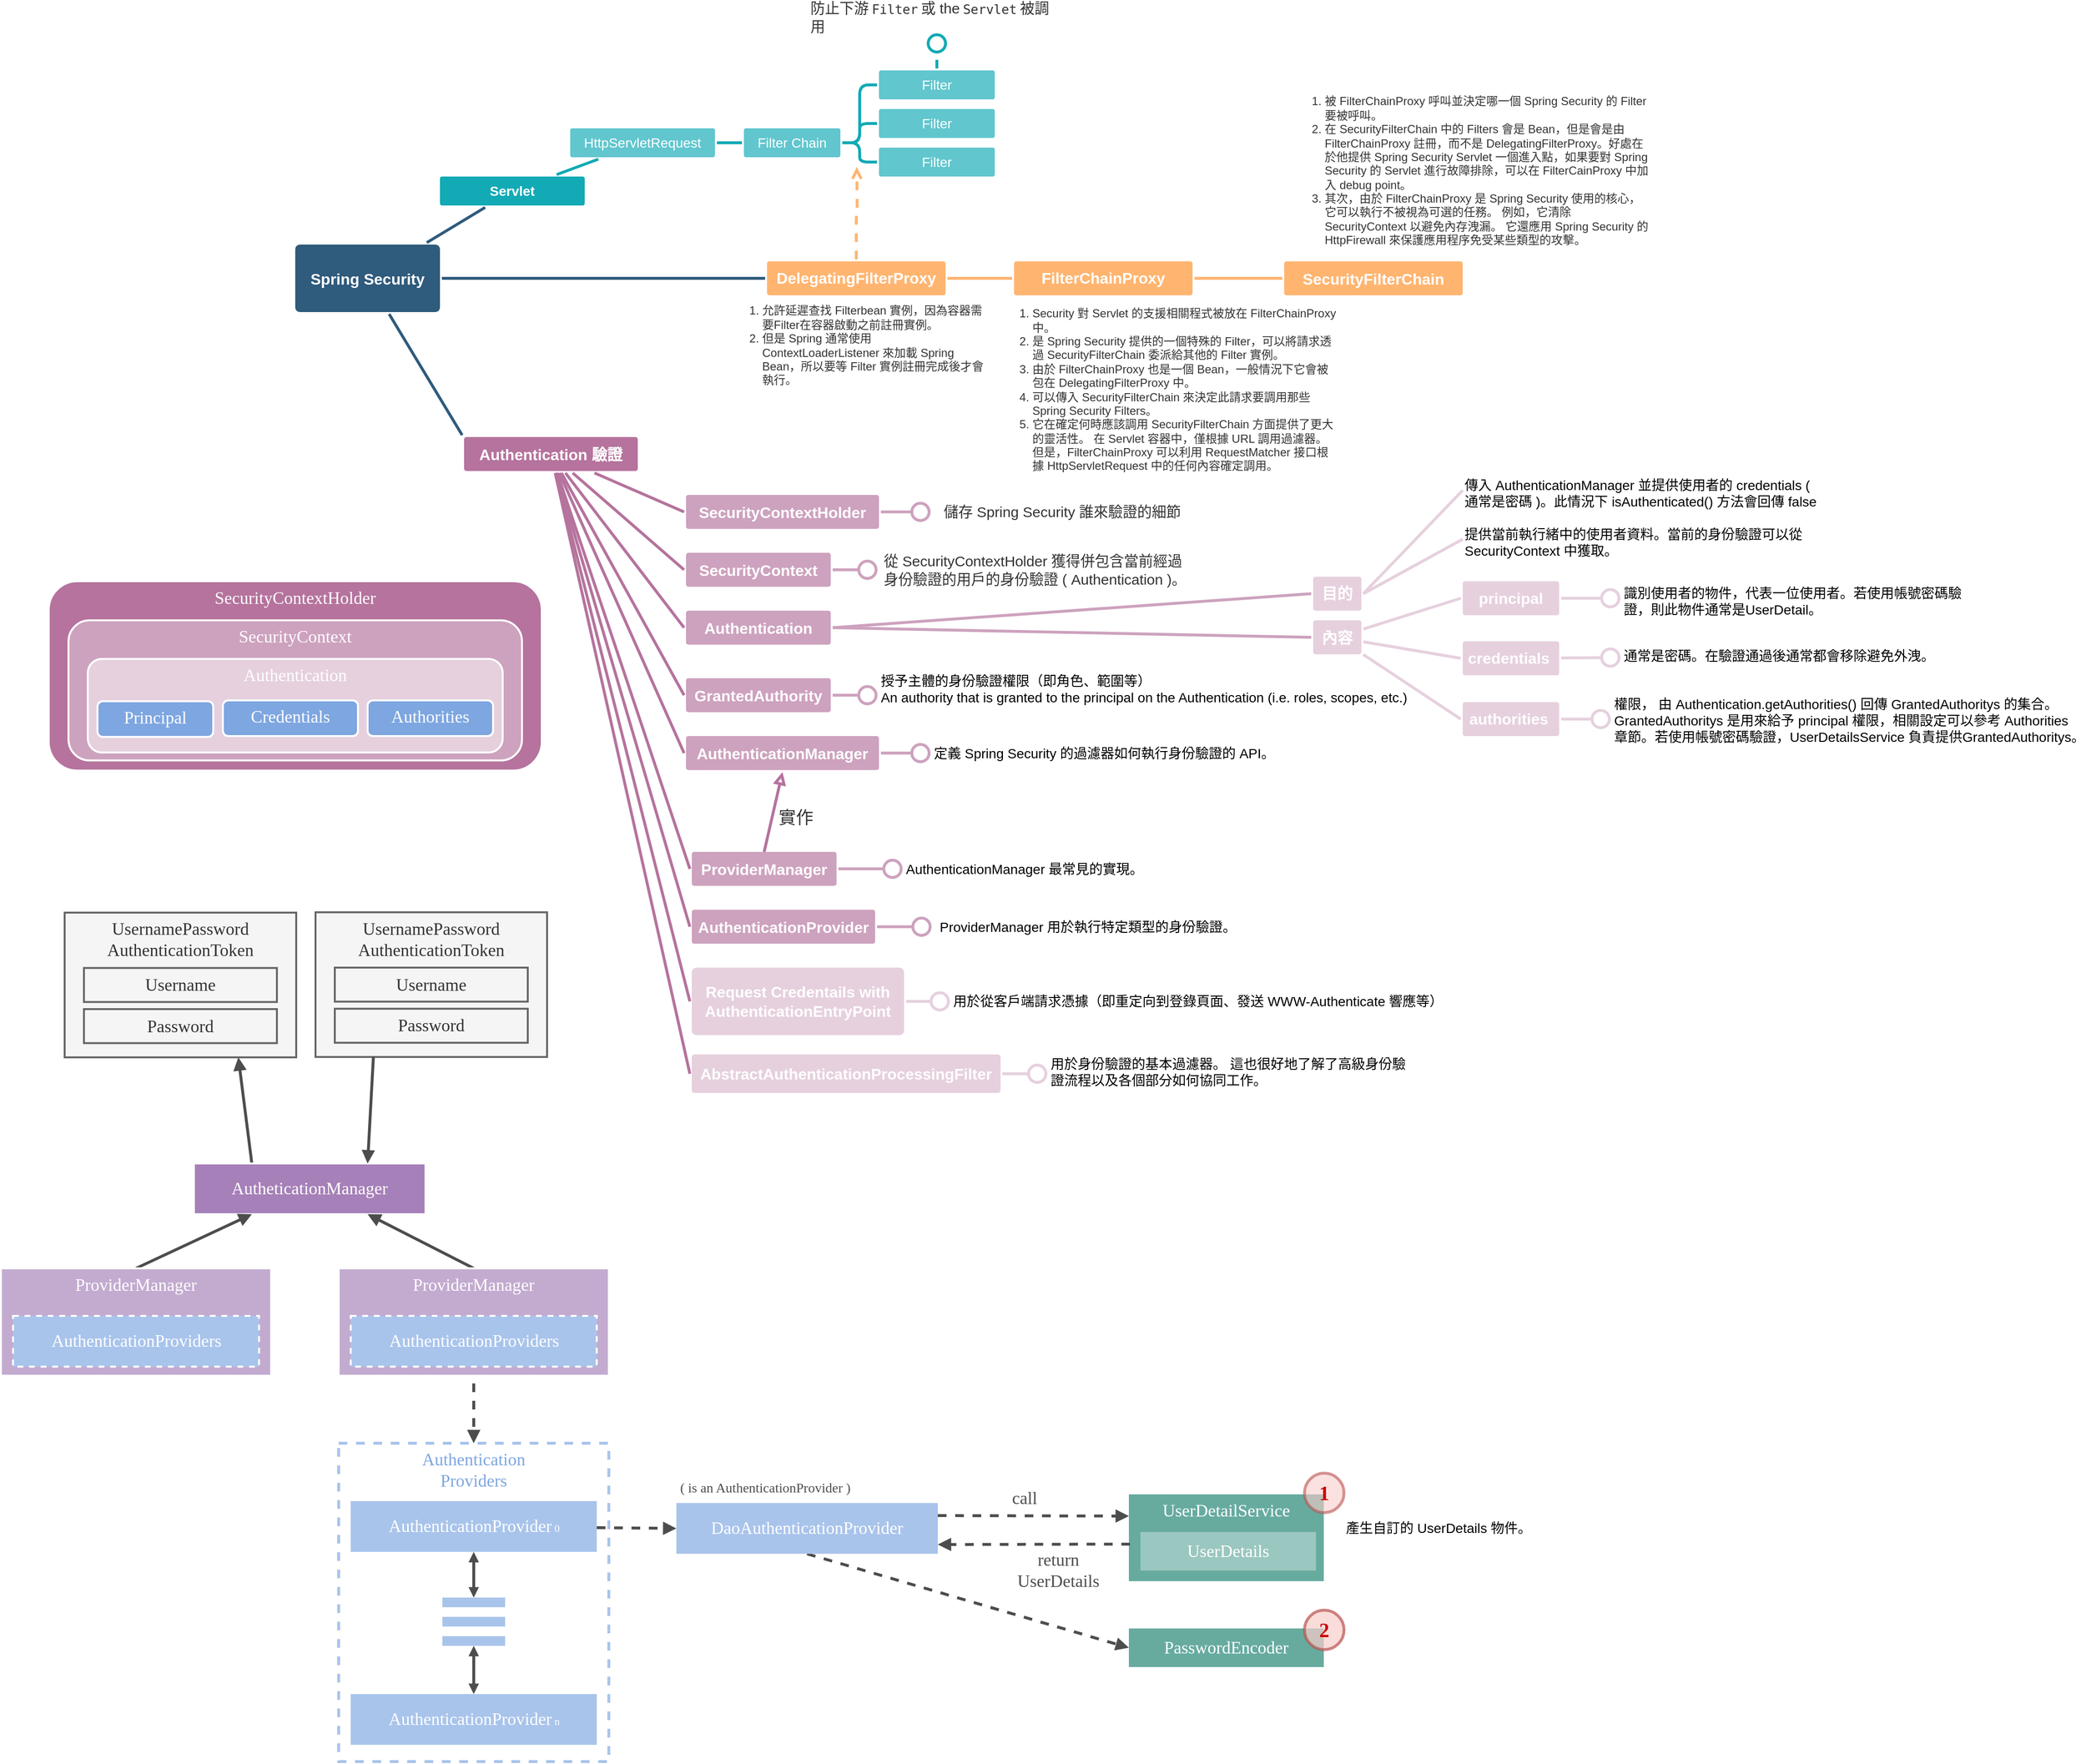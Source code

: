 <mxfile version="15.8.8" type="device"><diagram id="6a731a19-8d31-9384-78a2-239565b7b9f0" name="Page-1"><mxGraphModel dx="2062" dy="1156" grid="1" gridSize="10" guides="1" tooltips="1" connect="1" arrows="1" fold="1" page="1" pageScale="1" pageWidth="1169" pageHeight="827" background="none" math="0" shadow="0"><root><mxCell id="0"/><mxCell id="1" parent="0"/><mxCell id="1746" value="" style="edgeStyle=none;rounded=0;jumpStyle=none;html=1;shadow=0;labelBackgroundColor=none;startArrow=none;startFill=0;endArrow=none;endFill=0;jettySize=auto;orthogonalLoop=1;strokeColor=#2F5B7C;strokeWidth=3;fontFamily=Helvetica;fontSize=16;fontColor=#23445D;spacing=5;" parent="1" source="1749" target="1771" edge="1"><mxGeometry relative="1" as="geometry"/></mxCell><mxCell id="et4WIzZWvKvFII1kySSE-1798" value="" style="edgeStyle=orthogonalEdgeStyle;rounded=0;orthogonalLoop=1;jettySize=auto;html=1;fontColor=#23445D;endArrow=none;endFill=0;shadow=0;fontSize=16;strokeColor=#2F5B7C;strokeWidth=3;labelBackgroundColor=none;spacing=5;startFill=0;" parent="1" source="1749" target="et4WIzZWvKvFII1kySSE-1797" edge="1"><mxGeometry relative="1" as="geometry"/></mxCell><mxCell id="L86GkIQucN6mWI3QpVAk-1783" style="rounded=0;orthogonalLoop=1;jettySize=auto;html=1;entryX=0;entryY=0;entryDx=0;entryDy=0;shadow=0;fontSize=16;fontColor=#23445D;strokeColor=#2F5B7C;strokeWidth=3;labelBackgroundColor=none;spacing=5;endFill=0;endArrow=none;startFill=0;" parent="1" source="1749" target="L86GkIQucN6mWI3QpVAk-1782" edge="1"><mxGeometry relative="1" as="geometry"/></mxCell><mxCell id="1749" value="Spring Security" style="rounded=1;whiteSpace=wrap;html=1;shadow=0;labelBackgroundColor=none;strokeColor=none;strokeWidth=3;fillColor=#2F5B7C;fontFamily=Helvetica;fontSize=16;fontColor=#FFFFFF;align=center;fontStyle=1;spacing=5;arcSize=7;perimeterSpacing=2;" parent="1" vertex="1"><mxGeometry x="495" y="380.5" width="150" height="70" as="geometry"/></mxCell><mxCell id="1771" value="Servlet" style="rounded=1;whiteSpace=wrap;html=1;shadow=0;labelBackgroundColor=none;strokeColor=none;strokeWidth=3;fillColor=#12aab5;fontFamily=Helvetica;fontSize=14;fontColor=#FFFFFF;align=center;spacing=5;fontStyle=1;arcSize=7;perimeterSpacing=2;" parent="1" vertex="1"><mxGeometry x="645" y="310" width="150" height="30" as="geometry"/></mxCell><mxCell id="et4WIzZWvKvFII1kySSE-1788" value="" style="edgeStyle=orthogonalEdgeStyle;rounded=1;orthogonalLoop=1;jettySize=auto;html=1;shadow=0;fontSize=14;fontColor=#FFFFFF;fontStyle=1;strokeColor=#12AAB5;strokeWidth=3;fillColor=#b0e3e6;labelBackgroundColor=none;spacing=5;startFill=0;endFill=0;endArrow=none;" parent="1" source="1778" target="et4WIzZWvKvFII1kySSE-1787" edge="1"><mxGeometry relative="1" as="geometry"/></mxCell><mxCell id="1778" value="HttpServletRequest" style="rounded=1;whiteSpace=wrap;html=1;shadow=0;labelBackgroundColor=none;strokeColor=none;strokeWidth=3;fillColor=#61c6ce;fontFamily=Helvetica;fontSize=14;fontColor=#FFFFFF;align=center;spacing=5;fontStyle=0;arcSize=7;perimeterSpacing=2;" parent="1" vertex="1"><mxGeometry x="780" y="260" width="150" height="30" as="geometry"/></mxCell><mxCell id="1779" value="" style="edgeStyle=none;rounded=1;jumpStyle=none;html=1;shadow=0;labelBackgroundColor=none;startArrow=none;startFill=0;jettySize=auto;orthogonalLoop=1;strokeColor=#12AAB5;strokeWidth=3;fontFamily=Helvetica;fontSize=14;fontColor=#FFFFFF;spacing=5;fontStyle=1;fillColor=#b0e3e6;endArrow=none;endFill=0;" parent="1" source="1771" target="1778" edge="1"><mxGeometry relative="1" as="geometry"/></mxCell><mxCell id="et4WIzZWvKvFII1kySSE-1790" value="" style="edgeStyle=orthogonalEdgeStyle;rounded=1;orthogonalLoop=1;jettySize=auto;html=1;shadow=0;fontSize=14;fontColor=#FFFFFF;fontStyle=1;strokeColor=#12AAB5;strokeWidth=3;fillColor=#b0e3e6;labelBackgroundColor=none;spacing=5;startFill=0;endFill=0;endArrow=none;" parent="1" source="et4WIzZWvKvFII1kySSE-1787" target="et4WIzZWvKvFII1kySSE-1789" edge="1"><mxGeometry relative="1" as="geometry"><Array as="points"><mxPoint x="1080" y="275"/><mxPoint x="1080" y="215"/></Array></mxGeometry></mxCell><mxCell id="et4WIzZWvKvFII1kySSE-1796" value="" style="edgeStyle=orthogonalEdgeStyle;rounded=1;orthogonalLoop=1;jettySize=auto;html=1;shadow=0;fontSize=14;fontColor=#FFFFFF;fontStyle=1;strokeColor=#12AAB5;strokeWidth=3;fillColor=#b0e3e6;labelBackgroundColor=none;spacing=5;startFill=0;dashed=1;entryX=0.5;entryY=1;entryDx=0;entryDy=0;exitX=0.5;exitY=0;exitDx=0;exitDy=0;endArrow=circle;endFill=0;" parent="1" source="et4WIzZWvKvFII1kySSE-1789" target="et4WIzZWvKvFII1kySSE-1795" edge="1"><mxGeometry relative="1" as="geometry"/></mxCell><mxCell id="et4WIzZWvKvFII1kySSE-1805" style="edgeStyle=orthogonalEdgeStyle;rounded=1;orthogonalLoop=1;jettySize=auto;html=1;fontColor=#FFFFFF;endArrow=none;endFill=0;strokeColor=#12AAB5;shadow=0;fontSize=14;fontStyle=1;strokeWidth=3;fillColor=#b0e3e6;labelBackgroundColor=none;spacing=5;startFill=0;" parent="1" source="et4WIzZWvKvFII1kySSE-1787" target="et4WIzZWvKvFII1kySSE-1803" edge="1"><mxGeometry relative="1" as="geometry"/></mxCell><mxCell id="et4WIzZWvKvFII1kySSE-1806" style="edgeStyle=orthogonalEdgeStyle;rounded=1;orthogonalLoop=1;jettySize=auto;html=1;entryX=0;entryY=0.5;entryDx=0;entryDy=0;fontColor=#FFFFFF;endArrow=none;endFill=0;strokeColor=#12AAB5;shadow=0;fontSize=14;fontStyle=1;strokeWidth=3;fillColor=#b0e3e6;labelBackgroundColor=none;spacing=5;startFill=0;" parent="1" source="et4WIzZWvKvFII1kySSE-1787" target="et4WIzZWvKvFII1kySSE-1804" edge="1"><mxGeometry relative="1" as="geometry"/></mxCell><mxCell id="et4WIzZWvKvFII1kySSE-1787" value="Filter Chain" style="rounded=1;whiteSpace=wrap;html=1;shadow=0;labelBackgroundColor=none;strokeColor=none;strokeWidth=3;fillColor=#61c6ce;fontFamily=Helvetica;fontSize=14;fontColor=#FFFFFF;align=center;spacing=5;fontStyle=0;arcSize=7;perimeterSpacing=2;" parent="1" vertex="1"><mxGeometry x="960" y="260" width="100" height="30" as="geometry"/></mxCell><mxCell id="et4WIzZWvKvFII1kySSE-1789" value="Filter" style="rounded=1;whiteSpace=wrap;html=1;shadow=0;labelBackgroundColor=none;strokeColor=none;strokeWidth=3;fillColor=#61c6ce;fontFamily=Helvetica;fontSize=14;fontColor=#FFFFFF;align=center;spacing=5;fontStyle=0;arcSize=7;perimeterSpacing=2;" parent="1" vertex="1"><mxGeometry x="1100" y="200" width="120" height="30" as="geometry"/></mxCell><mxCell id="et4WIzZWvKvFII1kySSE-1795" value="&lt;div style=&quot;text-align: left&quot;&gt;&lt;font style=&quot;box-sizing: inherit ; font-size: 15.111px ; letter-spacing: -0.044px ; vertical-align: inherit&quot;&gt;&lt;font style=&quot;box-sizing: inherit ; vertical-align: inherit&quot;&gt;防止下游&lt;/font&gt;&lt;/font&gt;&lt;code style=&quot;text-align: left ; box-sizing: inherit ; border-radius: 0.25em ; font-size: 0.95em ; padding: 0.125em 0.25em ; letter-spacing: -0.044px&quot;&gt;Filter&lt;/code&gt;&lt;font style=&quot;text-align: left ; box-sizing: inherit ; font-size: 15.111px ; letter-spacing: -0.044px ; vertical-align: inherit&quot;&gt;&lt;font style=&quot;box-sizing: inherit ; vertical-align: inherit&quot;&gt;或 the&lt;/font&gt;&lt;/font&gt;&lt;code style=&quot;text-align: left ; box-sizing: inherit ; border-radius: 0.25em ; font-size: 0.95em ; padding: 0.125em 0.25em ; letter-spacing: -0.044px&quot;&gt;Servlet&lt;/code&gt;&lt;font style=&quot;text-align: left ; box-sizing: inherit ; font-size: 15.111px ; letter-spacing: -0.044px ; vertical-align: inherit&quot;&gt;&lt;font style=&quot;box-sizing: inherit ; vertical-align: inherit&quot;&gt;被調用&lt;/font&gt;&lt;/font&gt;&lt;/div&gt;" style="whiteSpace=wrap;html=1;rounded=1;shadow=0;fontSize=14;fontColor=#333333;fontStyle=0;strokeColor=none;strokeWidth=3;fillColor=none;spacing=5;arcSize=7;" parent="1" vertex="1"><mxGeometry x="1025" y="130" width="270" height="30" as="geometry"/></mxCell><mxCell id="et4WIzZWvKvFII1kySSE-1800" style="edgeStyle=orthogonalEdgeStyle;rounded=1;orthogonalLoop=1;jettySize=auto;html=1;dashed=1;fontColor=#FFFFFF;endArrow=open;shadow=0;fontSize=14;fontStyle=1;strokeColor=#FFB570;strokeWidth=3;fillColor=#b0e3e6;labelBackgroundColor=none;spacing=5;startFill=0;endFill=0;" parent="1" source="et4WIzZWvKvFII1kySSE-1797" edge="1"><mxGeometry relative="1" as="geometry"><mxPoint x="1077" y="300" as="targetPoint"/></mxGeometry></mxCell><mxCell id="et4WIzZWvKvFII1kySSE-1813" value="" style="edgeStyle=orthogonalEdgeStyle;rounded=1;orthogonalLoop=1;jettySize=auto;html=1;fontSize=14;fontColor=#FFFFFF;endArrow=none;endFill=0;strokeColor=#FFB570;shadow=0;fontStyle=1;strokeWidth=3;fillColor=#b0e3e6;labelBackgroundColor=none;spacing=5;startFill=0;entryX=0;entryY=0.5;entryDx=0;entryDy=0;" parent="1" source="et4WIzZWvKvFII1kySSE-1797" target="et4WIzZWvKvFII1kySSE-1814" edge="1"><mxGeometry relative="1" as="geometry"><mxPoint x="1210" y="413.971" as="targetPoint"/></mxGeometry></mxCell><mxCell id="et4WIzZWvKvFII1kySSE-1797" value="DelegatingFilterProxy" style="rounded=1;whiteSpace=wrap;html=1;shadow=0;labelBackgroundColor=none;strokeColor=none;strokeWidth=3;fillColor=#FFB570;fontFamily=Helvetica;fontSize=16;fontColor=#FFFFFF;align=center;fontStyle=1;spacing=5;arcSize=7;perimeterSpacing=2;" parent="1" vertex="1"><mxGeometry x="984" y="397.87" width="185" height="35.25" as="geometry"/></mxCell><mxCell id="et4WIzZWvKvFII1kySSE-1803" value="Filter" style="rounded=1;whiteSpace=wrap;html=1;shadow=0;labelBackgroundColor=none;strokeColor=none;strokeWidth=3;fillColor=#61c6ce;fontFamily=Helvetica;fontSize=14;fontColor=#FFFFFF;align=center;spacing=5;fontStyle=0;arcSize=7;perimeterSpacing=2;" parent="1" vertex="1"><mxGeometry x="1100" y="240" width="120" height="30" as="geometry"/></mxCell><mxCell id="et4WIzZWvKvFII1kySSE-1804" value="Filter" style="rounded=1;whiteSpace=wrap;html=1;shadow=0;labelBackgroundColor=none;strokeColor=none;strokeWidth=3;fillColor=#61c6ce;fontFamily=Helvetica;fontSize=14;fontColor=#FFFFFF;align=center;spacing=5;fontStyle=0;arcSize=7;perimeterSpacing=2;" parent="1" vertex="1"><mxGeometry x="1100" y="280" width="120" height="30" as="geometry"/></mxCell><mxCell id="L86GkIQucN6mWI3QpVAk-1780" style="edgeStyle=orthogonalEdgeStyle;rounded=1;orthogonalLoop=1;jettySize=auto;html=1;entryX=0;entryY=0.5;entryDx=0;entryDy=0;shadow=0;fontSize=14;fontColor=#FFFFFF;fontStyle=1;strokeColor=#FFB570;strokeWidth=3;fillColor=#b0e3e6;labelBackgroundColor=none;spacing=5;endFill=0;endArrow=none;startFill=0;" parent="1" source="et4WIzZWvKvFII1kySSE-1814" target="L86GkIQucN6mWI3QpVAk-1779" edge="1"><mxGeometry relative="1" as="geometry"/></mxCell><mxCell id="et4WIzZWvKvFII1kySSE-1814" value="FilterChainProxy" style="rounded=1;whiteSpace=wrap;html=1;shadow=0;labelBackgroundColor=none;strokeColor=none;strokeWidth=3;fillColor=#FFB570;fontFamily=Helvetica;fontSize=16;fontColor=#FFFFFF;align=center;fontStyle=1;spacing=5;arcSize=7;perimeterSpacing=2;" parent="1" vertex="1"><mxGeometry x="1240" y="397.87" width="185" height="35.25" as="geometry"/></mxCell><mxCell id="et4WIzZWvKvFII1kySSE-1817" value="&lt;ol&gt;&lt;li&gt;&lt;span&gt;Security 對 Servlet 的支援相關程式被放在 FilterChainProxy 中。&lt;/span&gt;&lt;/li&gt;&lt;li&gt;&lt;span&gt;是 Spring Security 提供的一個特殊的 Filter，可以將請求透過 SecurityFilterChain 委派給其他的 Filter 實例。&lt;/span&gt;&lt;/li&gt;&lt;li&gt;&lt;span&gt;由於 FilterChainProxy 也是一個 Bean，一般情況下它會被包在 DelegatingFilterProxy 中。&lt;/span&gt;&lt;/li&gt;&lt;li&gt;&lt;span&gt;可以傳入 SecurityFilterChain 來決定此請求要調用那些 Spring Security Filters。&lt;/span&gt;&lt;/li&gt;&lt;li&gt;&lt;span&gt;它在確定何時應該調用 SecurityFilterChain 方面提供了更大的靈活性。 在 Servlet 容器中，僅根據 URL 調用過濾器。 但是，FilterChainProxy 可以利用 RequestMatcher 接口根據 HttpServletRequest 中的任何內容確定調用。&lt;br&gt;&lt;/span&gt;&lt;/li&gt;&lt;/ol&gt;" style="text;html=1;strokeColor=none;fillColor=none;align=left;verticalAlign=middle;whiteSpace=wrap;rounded=0;labelBackgroundColor=none;fontSize=12;fontColor=#333333;" parent="1" vertex="1"><mxGeometry x="1216.5" y="436.24" width="360" height="189.5" as="geometry"/></mxCell><mxCell id="et4WIzZWvKvFII1kySSE-1818" value="&lt;ol&gt;&lt;li&gt;允許延遲查找 Filterbean 實例，因為容器需要Filter在容器啟動之前註冊實例。&lt;/li&gt;&lt;li&gt;但是 Spring 通常使用 ContextLoaderListener 來加載 Spring Bean，所以要等 Filter 實例註冊完成後才會執行。&lt;/li&gt;&lt;/ol&gt;" style="text;html=1;strokeColor=none;fillColor=none;align=left;verticalAlign=middle;whiteSpace=wrap;rounded=0;labelBackgroundColor=none;fontSize=12;fontColor=#333333;" parent="1" vertex="1"><mxGeometry x="936.5" y="436.24" width="280" height="96.88" as="geometry"/></mxCell><mxCell id="L86GkIQucN6mWI3QpVAk-1779" value="SecurityFilterChain" style="rounded=1;whiteSpace=wrap;html=1;shadow=0;labelBackgroundColor=none;strokeColor=none;strokeWidth=3;fillColor=#FFB570;fontFamily=Helvetica;fontSize=16;fontColor=#FFFFFF;align=center;fontStyle=1;spacing=5;arcSize=7;perimeterSpacing=2;" parent="1" vertex="1"><mxGeometry x="1520" y="397.88" width="185" height="35.25" as="geometry"/></mxCell><mxCell id="L86GkIQucN6mWI3QpVAk-1781" value="&lt;ol&gt;&lt;li&gt;被 FilterChainProxy 呼叫並決定哪一個 Spring Security 的 Filter 要被呼叫。&lt;/li&gt;&lt;li&gt;在 SecurityFilterChain 中的 Filters 會是 Bean，但是會是由 FilterChainProxy 註冊，而不是 DelegatingFilterProxy。好處在於他提供 Spring Security Servlet 一個進入點，如果要對 Spring Security 的 Servlet 進行故障排除，可以在 FilterCainProxy 中加入 debug point。&lt;/li&gt;&lt;li&gt;其次，由於 FilterChainProxy 是 Spring Security 使用的核心，它可以執行不被視為可選的任務。 例如，它清除 SecurityContext 以避免內存洩漏。 它還應用 Spring Security 的 HttpFirewall 來保護應用程序免受某些類型的攻擊。&lt;br&gt;&lt;/li&gt;&lt;/ol&gt;" style="text;html=1;strokeColor=none;fillColor=none;align=left;verticalAlign=middle;whiteSpace=wrap;rounded=0;labelBackgroundColor=none;fontSize=12;fontColor=#333333;" parent="1" vertex="1"><mxGeometry x="1520" y="210" width="379" height="187.88" as="geometry"/></mxCell><mxCell id="L86GkIQucN6mWI3QpVAk-1785" style="edgeStyle=none;rounded=1;orthogonalLoop=1;jettySize=auto;html=1;entryX=0;entryY=0.5;entryDx=0;entryDy=0;shadow=0;fontSize=14;fontColor=#FFFFFF;fontStyle=1;strokeColor=#B5739D;strokeWidth=3;fillColor=#b0e3e6;labelBackgroundColor=none;spacing=5;endFill=0;endArrow=none;startFill=0;" parent="1" source="L86GkIQucN6mWI3QpVAk-1782" target="L86GkIQucN6mWI3QpVAk-1784" edge="1"><mxGeometry relative="1" as="geometry"/></mxCell><mxCell id="L86GkIQucN6mWI3QpVAk-1791" style="edgeStyle=none;rounded=1;orthogonalLoop=1;jettySize=auto;html=1;entryX=0;entryY=0.5;entryDx=0;entryDy=0;endArrow=none;endFill=0;strokeColor=#B5739D;strokeWidth=3;shadow=0;fontSize=14;fontColor=#FFFFFF;fontStyle=1;fillColor=#b0e3e6;labelBackgroundColor=none;spacing=5;startFill=0;" parent="1" source="L86GkIQucN6mWI3QpVAk-1782" target="L86GkIQucN6mWI3QpVAk-1786" edge="1"><mxGeometry relative="1" as="geometry"/></mxCell><mxCell id="L86GkIQucN6mWI3QpVAk-1815" style="edgeStyle=none;rounded=1;orthogonalLoop=1;jettySize=auto;html=1;entryX=0;entryY=0.5;entryDx=0;entryDy=0;fontSize=14;endArrow=none;endFill=0;strokeColor=#B5739D;strokeWidth=3;shadow=0;fontColor=#FFFFFF;fontStyle=1;fillColor=#b0e3e6;labelBackgroundColor=none;spacing=5;startFill=0;" parent="1" source="L86GkIQucN6mWI3QpVAk-1782" target="L86GkIQucN6mWI3QpVAk-1793" edge="1"><mxGeometry relative="1" as="geometry"/></mxCell><mxCell id="L86GkIQucN6mWI3QpVAk-1816" style="edgeStyle=none;rounded=1;orthogonalLoop=1;jettySize=auto;html=1;entryX=0;entryY=0.5;entryDx=0;entryDy=0;fontSize=14;endArrow=none;endFill=0;strokeColor=#B5739D;strokeWidth=3;shadow=0;fontColor=#FFFFFF;fontStyle=1;fillColor=#b0e3e6;labelBackgroundColor=none;spacing=5;startFill=0;" parent="1" source="L86GkIQucN6mWI3QpVAk-1782" target="L86GkIQucN6mWI3QpVAk-1797" edge="1"><mxGeometry relative="1" as="geometry"/></mxCell><mxCell id="L86GkIQucN6mWI3QpVAk-1817" style="edgeStyle=none;rounded=1;orthogonalLoop=1;jettySize=auto;html=1;entryX=0;entryY=0.5;entryDx=0;entryDy=0;fontSize=14;endArrow=none;endFill=0;strokeColor=#B5739D;strokeWidth=3;shadow=0;fontColor=#FFFFFF;fontStyle=1;fillColor=#b0e3e6;labelBackgroundColor=none;spacing=5;startFill=0;" parent="1" source="L86GkIQucN6mWI3QpVAk-1782" target="L86GkIQucN6mWI3QpVAk-1800" edge="1"><mxGeometry relative="1" as="geometry"/></mxCell><mxCell id="L86GkIQucN6mWI3QpVAk-1818" style="edgeStyle=none;rounded=1;orthogonalLoop=1;jettySize=auto;html=1;entryX=0;entryY=0.5;entryDx=0;entryDy=0;fontSize=14;endArrow=none;endFill=0;strokeColor=#B5739D;strokeWidth=3;shadow=0;fontColor=#FFFFFF;fontStyle=1;fillColor=#b0e3e6;labelBackgroundColor=none;spacing=5;startFill=0;" parent="1" source="L86GkIQucN6mWI3QpVAk-1782" target="L86GkIQucN6mWI3QpVAk-1803" edge="1"><mxGeometry relative="1" as="geometry"/></mxCell><mxCell id="L86GkIQucN6mWI3QpVAk-1819" style="edgeStyle=none;rounded=1;orthogonalLoop=1;jettySize=auto;html=1;entryX=0;entryY=0.5;entryDx=0;entryDy=0;fontSize=14;endArrow=none;endFill=0;strokeColor=#B5739D;strokeWidth=3;shadow=0;fontColor=#FFFFFF;fontStyle=1;fillColor=#b0e3e6;labelBackgroundColor=none;spacing=5;startFill=0;" parent="1" source="L86GkIQucN6mWI3QpVAk-1782" target="L86GkIQucN6mWI3QpVAk-1807" edge="1"><mxGeometry relative="1" as="geometry"/></mxCell><mxCell id="L86GkIQucN6mWI3QpVAk-1820" style="edgeStyle=none;rounded=1;orthogonalLoop=1;jettySize=auto;html=1;entryX=0;entryY=0.5;entryDx=0;entryDy=0;fontSize=14;endArrow=none;endFill=0;strokeColor=#B5739D;strokeWidth=3;shadow=0;fontColor=#FFFFFF;fontStyle=1;fillColor=#b0e3e6;labelBackgroundColor=none;spacing=5;startFill=0;" parent="1" source="L86GkIQucN6mWI3QpVAk-1782" target="L86GkIQucN6mWI3QpVAk-1810" edge="1"><mxGeometry relative="1" as="geometry"/></mxCell><mxCell id="L86GkIQucN6mWI3QpVAk-1821" style="edgeStyle=none;rounded=1;orthogonalLoop=1;jettySize=auto;html=1;entryX=0;entryY=0.5;entryDx=0;entryDy=0;fontSize=14;endArrow=none;endFill=0;strokeColor=#B5739D;strokeWidth=3;shadow=0;fontColor=#FFFFFF;fontStyle=1;fillColor=#b0e3e6;labelBackgroundColor=none;spacing=5;startFill=0;" parent="1" source="L86GkIQucN6mWI3QpVAk-1782" target="L86GkIQucN6mWI3QpVAk-1812" edge="1"><mxGeometry relative="1" as="geometry"/></mxCell><mxCell id="L86GkIQucN6mWI3QpVAk-1782" value="Authentication 驗證" style="rounded=1;whiteSpace=wrap;html=1;shadow=0;labelBackgroundColor=none;strokeColor=none;strokeWidth=3;fillColor=#B5739D;fontFamily=Helvetica;fontSize=16;fontColor=#FFFFFF;align=center;fontStyle=1;spacing=5;arcSize=7;perimeterSpacing=2;" parent="1" vertex="1"><mxGeometry x="670" y="580" width="180" height="35.25" as="geometry"/></mxCell><mxCell id="L86GkIQucN6mWI3QpVAk-1788" style="edgeStyle=none;rounded=0;orthogonalLoop=1;jettySize=auto;html=1;strokeColor=#CDA2BE;strokeWidth=3;endArrow=circle;endFill=0;" parent="1" source="L86GkIQucN6mWI3QpVAk-1784" target="L86GkIQucN6mWI3QpVAk-1787" edge="1"><mxGeometry relative="1" as="geometry"/></mxCell><mxCell id="L86GkIQucN6mWI3QpVAk-1784" value="SecurityContextHolder" style="rounded=1;whiteSpace=wrap;html=1;shadow=0;labelBackgroundColor=none;strokeColor=none;strokeWidth=3;fillColor=#CDA2BE;fontFamily=Helvetica;fontSize=16;fontColor=#FFFFFF;align=center;fontStyle=1;spacing=5;arcSize=7;perimeterSpacing=2;" parent="1" vertex="1"><mxGeometry x="900" y="640" width="200" height="35.25" as="geometry"/></mxCell><mxCell id="L86GkIQucN6mWI3QpVAk-1790" style="edgeStyle=none;rounded=0;orthogonalLoop=1;jettySize=auto;html=1;endArrow=circle;endFill=0;strokeColor=#CDA2BE;strokeWidth=3;" parent="1" source="L86GkIQucN6mWI3QpVAk-1786" target="L86GkIQucN6mWI3QpVAk-1789" edge="1"><mxGeometry relative="1" as="geometry"/></mxCell><mxCell id="L86GkIQucN6mWI3QpVAk-1786" value="SecurityContext" style="rounded=1;whiteSpace=wrap;html=1;shadow=0;labelBackgroundColor=none;strokeColor=none;strokeWidth=3;fillColor=#CDA2BE;fontFamily=Helvetica;fontSize=16;fontColor=#FFFFFF;align=center;fontStyle=1;spacing=5;arcSize=7;perimeterSpacing=2;" parent="1" vertex="1"><mxGeometry x="900" y="700" width="150" height="35.25" as="geometry"/></mxCell><mxCell id="L86GkIQucN6mWI3QpVAk-1787" value="&lt;div style=&quot;text-align: left&quot;&gt;&lt;span style=&quot;font-size: 15.111px ; letter-spacing: -0.044px&quot;&gt;儲存 Spring Security 誰來驗證的細節&lt;/span&gt;&lt;/div&gt;" style="whiteSpace=wrap;html=1;rounded=1;shadow=0;fontSize=14;fontColor=#333333;fontStyle=0;strokeColor=none;strokeWidth=3;fillColor=none;spacing=5;arcSize=7;" parent="1" vertex="1"><mxGeometry x="1155" y="642.63" width="270" height="30" as="geometry"/></mxCell><mxCell id="L86GkIQucN6mWI3QpVAk-1789" value="&lt;span style=&quot;font-size: 15.111px ; letter-spacing: -0.044px&quot;&gt;從 SecurityContextHolder 獲得併包含當前經過身份驗證的用戶的身份驗證 ( Authentication )。&lt;/span&gt;" style="whiteSpace=wrap;html=1;rounded=1;shadow=0;fontSize=14;fontColor=#333333;fontStyle=0;strokeColor=none;strokeWidth=3;fillColor=none;spacing=5;arcSize=7;align=left;" parent="1" vertex="1"><mxGeometry x="1100" y="698.94" width="330" height="37.37" as="geometry"/></mxCell><mxCell id="kV_gCuHugJ6RIb7P55Ni-1780" style="rounded=1;orthogonalLoop=1;jettySize=auto;html=1;entryX=0;entryY=0.5;entryDx=0;entryDy=0;shadow=0;fontSize=14;fontColor=#FFFFFF;fontStyle=1;strokeColor=#CDA2BE;strokeWidth=3;fillColor=#b0e3e6;labelBackgroundColor=none;spacing=5;endFill=0;endArrow=none;startFill=0;exitX=1;exitY=0.5;exitDx=0;exitDy=0;" parent="1" source="L86GkIQucN6mWI3QpVAk-1793" target="kV_gCuHugJ6RIb7P55Ni-1781" edge="1"><mxGeometry relative="1" as="geometry"><mxPoint x="1560" y="780" as="targetPoint"/><mxPoint x="1470" y="780" as="sourcePoint"/></mxGeometry></mxCell><mxCell id="kV_gCuHugJ6RIb7P55Ni-1789" style="edgeStyle=none;rounded=1;orthogonalLoop=1;jettySize=auto;html=1;entryX=0;entryY=0.5;entryDx=0;entryDy=0;strokeColor=#CDA2BE;shadow=0;fontSize=14;fontColor=#FFFFFF;fontStyle=1;strokeWidth=3;fillColor=#b0e3e6;labelBackgroundColor=none;spacing=5;endFill=0;endArrow=none;startFill=0;exitX=1;exitY=0.5;exitDx=0;exitDy=0;" parent="1" source="L86GkIQucN6mWI3QpVAk-1793" target="kV_gCuHugJ6RIb7P55Ni-1788" edge="1"><mxGeometry relative="1" as="geometry"><mxPoint x="1470" y="781.45" as="sourcePoint"/></mxGeometry></mxCell><mxCell id="L86GkIQucN6mWI3QpVAk-1793" value="Authentication" style="rounded=1;whiteSpace=wrap;html=1;shadow=0;labelBackgroundColor=none;strokeColor=none;strokeWidth=3;fillColor=#CDA2BE;fontFamily=Helvetica;fontSize=16;fontColor=#FFFFFF;align=center;fontStyle=1;spacing=5;arcSize=7;perimeterSpacing=2;" parent="1" vertex="1"><mxGeometry x="900" y="760" width="150" height="35.25" as="geometry"/></mxCell><mxCell id="L86GkIQucN6mWI3QpVAk-1795" value="授予主體的身份驗證權限（即角色、範圍等）&lt;br&gt;An authority that is granted to the principal on the Authentication (i.e. roles, scopes, etc.)" style="text;whiteSpace=wrap;html=1;fontSize=14;" parent="1" vertex="1"><mxGeometry x="1100" y="817.63" width="560" height="60" as="geometry"/></mxCell><mxCell id="L86GkIQucN6mWI3QpVAk-1798" style="edgeStyle=none;rounded=0;orthogonalLoop=1;jettySize=auto;html=1;entryX=0;entryY=0.5;entryDx=0;entryDy=0;fontSize=14;endArrow=circle;endFill=0;strokeColor=#CDA2BE;strokeWidth=3;" parent="1" source="L86GkIQucN6mWI3QpVAk-1797" target="L86GkIQucN6mWI3QpVAk-1795" edge="1"><mxGeometry relative="1" as="geometry"/></mxCell><mxCell id="L86GkIQucN6mWI3QpVAk-1797" value="GrantedAuthority" style="rounded=1;whiteSpace=wrap;html=1;shadow=0;labelBackgroundColor=none;strokeColor=none;strokeWidth=3;fillColor=#CDA2BE;fontFamily=Helvetica;fontSize=16;fontColor=#FFFFFF;align=center;fontStyle=1;spacing=5;arcSize=7;perimeterSpacing=2;" parent="1" vertex="1"><mxGeometry x="900" y="830" width="150" height="35.25" as="geometry"/></mxCell><mxCell id="L86GkIQucN6mWI3QpVAk-1802" style="edgeStyle=none;rounded=0;orthogonalLoop=1;jettySize=auto;html=1;entryX=0;entryY=0.5;entryDx=0;entryDy=0;fontSize=14;endArrow=circle;endFill=0;strokeColor=#CDA2BE;strokeWidth=3;" parent="1" source="L86GkIQucN6mWI3QpVAk-1800" target="L86GkIQucN6mWI3QpVAk-1801" edge="1"><mxGeometry relative="1" as="geometry"/></mxCell><mxCell id="L86GkIQucN6mWI3QpVAk-1800" value="AuthenticationManager" style="rounded=1;whiteSpace=wrap;html=1;shadow=0;labelBackgroundColor=none;strokeColor=none;strokeWidth=3;fillColor=#CDA2BE;fontFamily=Helvetica;fontSize=16;fontColor=#FFFFFF;align=center;fontStyle=1;spacing=5;arcSize=7;perimeterSpacing=2;" parent="1" vertex="1"><mxGeometry x="900" y="890" width="200" height="35.25" as="geometry"/></mxCell><mxCell id="L86GkIQucN6mWI3QpVAk-1801" value="定義 Spring Security 的過濾器如何執行身份驗證的 API。" style="text;whiteSpace=wrap;html=1;fontSize=14;" parent="1" vertex="1"><mxGeometry x="1155" y="892.63" width="380" height="30" as="geometry"/></mxCell><mxCell id="L86GkIQucN6mWI3QpVAk-1805" style="edgeStyle=none;rounded=0;orthogonalLoop=1;jettySize=auto;html=1;entryX=0;entryY=0.5;entryDx=0;entryDy=0;fontSize=14;endArrow=circle;endFill=0;strokeColor=#CDA2BE;strokeWidth=3;" parent="1" source="L86GkIQucN6mWI3QpVAk-1803" target="L86GkIQucN6mWI3QpVAk-1804" edge="1"><mxGeometry relative="1" as="geometry"/></mxCell><mxCell id="L86GkIQucN6mWI3QpVAk-1803" value="ProviderManager" style="rounded=1;whiteSpace=wrap;html=1;shadow=0;labelBackgroundColor=none;strokeColor=none;strokeWidth=3;fillColor=#CDA2BE;fontFamily=Helvetica;fontSize=16;fontColor=#FFFFFF;align=center;fontStyle=1;spacing=5;arcSize=7;perimeterSpacing=2;" parent="1" vertex="1"><mxGeometry x="906" y="1010" width="150" height="35.25" as="geometry"/></mxCell><mxCell id="L86GkIQucN6mWI3QpVAk-1804" value="AuthenticationManager 最常見的實現。" style="text;whiteSpace=wrap;html=1;fontSize=14;" parent="1" vertex="1"><mxGeometry x="1126" y="1012.63" width="270" height="30" as="geometry"/></mxCell><mxCell id="L86GkIQucN6mWI3QpVAk-1806" value="ProviderManager 用於執行特定類型的身份驗證。" style="text;whiteSpace=wrap;html=1;fontSize=14;" parent="1" vertex="1"><mxGeometry x="1161" y="1072.63" width="330" height="30" as="geometry"/></mxCell><mxCell id="L86GkIQucN6mWI3QpVAk-1808" style="edgeStyle=none;rounded=0;orthogonalLoop=1;jettySize=auto;html=1;entryX=-0.015;entryY=0.5;entryDx=0;entryDy=0;entryPerimeter=0;fontSize=14;endArrow=circle;endFill=0;strokeColor=#CDA2BE;strokeWidth=3;" parent="1" source="L86GkIQucN6mWI3QpVAk-1807" target="L86GkIQucN6mWI3QpVAk-1806" edge="1"><mxGeometry relative="1" as="geometry"/></mxCell><mxCell id="L86GkIQucN6mWI3QpVAk-1807" value="AuthenticationProvider" style="rounded=1;whiteSpace=wrap;html=1;shadow=0;labelBackgroundColor=none;strokeColor=none;strokeWidth=3;fillColor=#CDA2BE;fontFamily=Helvetica;fontSize=16;fontColor=#FFFFFF;align=center;fontStyle=1;spacing=5;arcSize=7;perimeterSpacing=2;" parent="1" vertex="1"><mxGeometry x="906" y="1070" width="190" height="35.25" as="geometry"/></mxCell><mxCell id="L86GkIQucN6mWI3QpVAk-1809" value="用於從客戶端請求憑據（即重定向到登錄頁面、發送 WWW-Authenticate 響應等）" style="text;whiteSpace=wrap;html=1;fontSize=14;" parent="1" vertex="1"><mxGeometry x="1175" y="1150" width="530" height="30" as="geometry"/></mxCell><mxCell id="L86GkIQucN6mWI3QpVAk-1811" style="edgeStyle=none;rounded=0;orthogonalLoop=1;jettySize=auto;html=1;entryX=0;entryY=0.5;entryDx=0;entryDy=0;fontSize=14;endArrow=circle;endFill=0;strokeColor=#E6D0DE;strokeWidth=3;" parent="1" source="L86GkIQucN6mWI3QpVAk-1810" target="L86GkIQucN6mWI3QpVAk-1809" edge="1"><mxGeometry relative="1" as="geometry"/></mxCell><mxCell id="L86GkIQucN6mWI3QpVAk-1810" value="Request Credentails with AuthenticationEntryPoint" style="rounded=1;whiteSpace=wrap;html=1;shadow=0;labelBackgroundColor=none;strokeColor=none;strokeWidth=3;fillColor=#E6D0DE;fontFamily=Helvetica;fontSize=16;fontColor=#FFFFFF;align=center;fontStyle=1;spacing=5;arcSize=7;perimeterSpacing=2;" parent="1" vertex="1"><mxGeometry x="906" y="1130" width="220" height="70" as="geometry"/></mxCell><mxCell id="L86GkIQucN6mWI3QpVAk-1814" style="edgeStyle=none;rounded=0;orthogonalLoop=1;jettySize=auto;html=1;entryX=0;entryY=0.5;entryDx=0;entryDy=0;fontSize=14;endArrow=circle;endFill=0;strokeColor=#E6D0DE;strokeWidth=3;" parent="1" source="L86GkIQucN6mWI3QpVAk-1812" target="L86GkIQucN6mWI3QpVAk-1813" edge="1"><mxGeometry relative="1" as="geometry"/></mxCell><mxCell id="L86GkIQucN6mWI3QpVAk-1812" value="AbstractAuthenticationProcessingFilter" style="rounded=1;whiteSpace=wrap;html=1;shadow=0;labelBackgroundColor=none;strokeColor=none;strokeWidth=3;fillColor=#E6D0DE;fontFamily=Helvetica;fontSize=16;fontColor=#FFFFFF;align=center;fontStyle=1;spacing=5;arcSize=7;perimeterSpacing=2;" parent="1" vertex="1"><mxGeometry x="906" y="1220" width="320" height="40" as="geometry"/></mxCell><mxCell id="L86GkIQucN6mWI3QpVAk-1813" value="用於身份驗證的基本過濾器。 這也很好地了解了高級身份驗證流程以及各個部分如何協同工作。" style="text;whiteSpace=wrap;html=1;fontSize=14;" parent="1" vertex="1"><mxGeometry x="1276" y="1215" width="380" height="50" as="geometry"/></mxCell><mxCell id="kV_gCuHugJ6RIb7P55Ni-1786" style="rounded=1;orthogonalLoop=1;jettySize=auto;html=1;entryX=0;entryY=0.5;entryDx=0;entryDy=0;strokeColor=#E6D0DE;shadow=0;fontSize=14;fontColor=#FFFFFF;fontStyle=1;strokeWidth=3;fillColor=#b0e3e6;labelBackgroundColor=none;spacing=5;endFill=0;endArrow=none;startFill=0;exitX=1;exitY=0.5;exitDx=0;exitDy=0;" parent="1" source="kV_gCuHugJ6RIb7P55Ni-1781" target="kV_gCuHugJ6RIb7P55Ni-1784" edge="1"><mxGeometry relative="1" as="geometry"/></mxCell><mxCell id="kV_gCuHugJ6RIb7P55Ni-1787" style="edgeStyle=none;rounded=1;orthogonalLoop=1;jettySize=auto;html=1;entryX=0;entryY=0.5;entryDx=0;entryDy=0;strokeColor=#E6D0DE;shadow=0;fontSize=14;fontColor=#FFFFFF;fontStyle=1;strokeWidth=3;fillColor=#b0e3e6;labelBackgroundColor=none;spacing=5;endFill=0;endArrow=none;startFill=0;exitX=1;exitY=0.5;exitDx=0;exitDy=0;" parent="1" source="kV_gCuHugJ6RIb7P55Ni-1781" target="kV_gCuHugJ6RIb7P55Ni-1785" edge="1"><mxGeometry relative="1" as="geometry"/></mxCell><mxCell id="kV_gCuHugJ6RIb7P55Ni-1781" value="目的" style="rounded=1;whiteSpace=wrap;html=1;shadow=0;labelBackgroundColor=none;strokeColor=none;strokeWidth=3;fillColor=#E6D0DE;fontFamily=Helvetica;fontSize=16;fontColor=#FFFFFF;align=center;fontStyle=1;spacing=5;arcSize=7;perimeterSpacing=2;" parent="1" vertex="1"><mxGeometry x="1550" y="724.75" width="50" height="35.25" as="geometry"/></mxCell><mxCell id="kV_gCuHugJ6RIb7P55Ni-1784" value="傳入 AuthenticationManager 並提供使用者的 credentials ( 通常是密碼 )。此情況下 isAuthenticated() 方法會回傳 false" style="text;whiteSpace=wrap;html=1;fontSize=14;" parent="1" vertex="1"><mxGeometry x="1705" y="615.25" width="370" height="40" as="geometry"/></mxCell><mxCell id="kV_gCuHugJ6RIb7P55Ni-1785" value="提供當前執行緒中的使用者資料。當前的身份驗證可以從 SecurityContext 中獲取。" style="text;whiteSpace=wrap;html=1;fontSize=14;" parent="1" vertex="1"><mxGeometry x="1705" y="665.94" width="370" height="40" as="geometry"/></mxCell><mxCell id="kV_gCuHugJ6RIb7P55Ni-1792" style="edgeStyle=none;rounded=1;orthogonalLoop=1;jettySize=auto;html=1;entryX=0;entryY=0.5;entryDx=0;entryDy=0;strokeColor=#E6D0DE;shadow=0;fontSize=14;fontColor=#FFFFFF;fontStyle=1;strokeWidth=3;fillColor=#b0e3e6;labelBackgroundColor=none;spacing=5;endFill=0;endArrow=none;startFill=0;" parent="1" source="kV_gCuHugJ6RIb7P55Ni-1788" target="kV_gCuHugJ6RIb7P55Ni-1791" edge="1"><mxGeometry relative="1" as="geometry"/></mxCell><mxCell id="kV_gCuHugJ6RIb7P55Ni-1795" style="edgeStyle=none;rounded=1;orthogonalLoop=1;jettySize=auto;html=1;entryX=0;entryY=0.5;entryDx=0;entryDy=0;strokeColor=#E6D0DE;shadow=0;fontSize=14;fontColor=#FFFFFF;fontStyle=1;strokeWidth=3;fillColor=#b0e3e6;labelBackgroundColor=none;spacing=5;endFill=0;endArrow=none;startFill=0;" parent="1" source="kV_gCuHugJ6RIb7P55Ni-1788" target="kV_gCuHugJ6RIb7P55Ni-1793" edge="1"><mxGeometry relative="1" as="geometry"/></mxCell><mxCell id="kV_gCuHugJ6RIb7P55Ni-1796" style="edgeStyle=none;rounded=1;orthogonalLoop=1;jettySize=auto;html=1;entryX=0;entryY=0.5;entryDx=0;entryDy=0;strokeColor=#E6D0DE;shadow=0;fontSize=14;fontColor=#FFFFFF;fontStyle=1;strokeWidth=3;fillColor=#b0e3e6;labelBackgroundColor=none;spacing=5;endFill=0;endArrow=none;startFill=0;" parent="1" source="kV_gCuHugJ6RIb7P55Ni-1788" target="kV_gCuHugJ6RIb7P55Ni-1794" edge="1"><mxGeometry relative="1" as="geometry"/></mxCell><mxCell id="kV_gCuHugJ6RIb7P55Ni-1788" value="內容" style="rounded=1;whiteSpace=wrap;html=1;shadow=0;labelBackgroundColor=none;strokeColor=none;strokeWidth=3;fillColor=#E6D0DE;fontFamily=Helvetica;fontSize=16;fontColor=#FFFFFF;align=center;fontStyle=1;spacing=5;arcSize=7;perimeterSpacing=2;" parent="1" vertex="1"><mxGeometry x="1550" y="770" width="50" height="35.25" as="geometry"/></mxCell><mxCell id="kV_gCuHugJ6RIb7P55Ni-1798" style="edgeStyle=none;rounded=0;orthogonalLoop=1;jettySize=auto;html=1;entryX=0;entryY=0.5;entryDx=0;entryDy=0;strokeColor=#E6D0DE;fontSize=14;fontColor=rgba(0, 0, 0, 1);strokeWidth=3;labelBackgroundColor=rgba(255, 255, 255, 1);endFill=0;endArrow=circle;" parent="1" source="kV_gCuHugJ6RIb7P55Ni-1791" target="kV_gCuHugJ6RIb7P55Ni-1797" edge="1"><mxGeometry relative="1" as="geometry"/></mxCell><mxCell id="kV_gCuHugJ6RIb7P55Ni-1791" value="principal" style="rounded=1;whiteSpace=wrap;html=1;shadow=0;labelBackgroundColor=none;strokeColor=none;strokeWidth=3;fillColor=#E6D0DE;fontFamily=Helvetica;fontSize=16;fontColor=#FFFFFF;align=center;fontStyle=1;spacing=5;arcSize=7;perimeterSpacing=2;" parent="1" vertex="1"><mxGeometry x="1705" y="729.5" width="100" height="35.25" as="geometry"/></mxCell><mxCell id="kV_gCuHugJ6RIb7P55Ni-1803" style="edgeStyle=none;rounded=0;orthogonalLoop=1;jettySize=auto;html=1;strokeColor=#E6D0DE;fontSize=14;strokeWidth=3;endFill=0;endArrow=circle;" parent="1" source="kV_gCuHugJ6RIb7P55Ni-1793" target="kV_gCuHugJ6RIb7P55Ni-1802" edge="1"><mxGeometry relative="1" as="geometry"/></mxCell><mxCell id="kV_gCuHugJ6RIb7P55Ni-1793" value="credentials&amp;nbsp;" style="rounded=1;whiteSpace=wrap;html=1;shadow=0;labelBackgroundColor=none;strokeColor=none;strokeWidth=3;fillColor=#E6D0DE;fontFamily=Helvetica;fontSize=16;fontColor=#FFFFFF;align=center;fontStyle=1;spacing=5;arcSize=7;perimeterSpacing=2;" parent="1" vertex="1"><mxGeometry x="1705" y="791.75" width="100" height="35.25" as="geometry"/></mxCell><mxCell id="kV_gCuHugJ6RIb7P55Ni-1805" style="edgeStyle=none;rounded=0;orthogonalLoop=1;jettySize=auto;html=1;entryX=0;entryY=0.5;entryDx=0;entryDy=0;strokeColor=#E6D0DE;fontSize=14;strokeWidth=3;endFill=0;endArrow=circle;" parent="1" source="kV_gCuHugJ6RIb7P55Ni-1794" target="kV_gCuHugJ6RIb7P55Ni-1804" edge="1"><mxGeometry relative="1" as="geometry"/></mxCell><mxCell id="kV_gCuHugJ6RIb7P55Ni-1794" value="authorities&amp;nbsp;" style="rounded=1;whiteSpace=wrap;html=1;shadow=0;labelBackgroundColor=none;strokeColor=none;strokeWidth=3;fillColor=#E6D0DE;fontFamily=Helvetica;fontSize=16;fontColor=#FFFFFF;align=center;fontStyle=1;spacing=5;arcSize=7;perimeterSpacing=2;" parent="1" vertex="1"><mxGeometry x="1705" y="854.75" width="100" height="35.25" as="geometry"/></mxCell><mxCell id="kV_gCuHugJ6RIb7P55Ni-1797" value="識別使用者的物件，代表一位使用者。若使用帳號密碼驗證，則此物件通常是UserDetail。" style="text;whiteSpace=wrap;html=1;fontSize=14;" parent="1" vertex="1"><mxGeometry x="1870" y="727.13" width="370" height="40" as="geometry"/></mxCell><mxCell id="kV_gCuHugJ6RIb7P55Ni-1802" value="通常是密碼。在驗證通過後通常都會移除避免外洩。" style="text;whiteSpace=wrap;html=1;fontSize=14;" parent="1" vertex="1"><mxGeometry x="1870" y="791.75" width="370" height="30.62" as="geometry"/></mxCell><mxCell id="kV_gCuHugJ6RIb7P55Ni-1804" value="權限， 由 Authentication.getAuthorities() 回傳 GrantedAuthoritys 的集合。GrantedAuthoritys 是用來給予 principal 權限，相關設定可以參考 Authorities 章節。若使用帳號密碼驗證，UserDetailsService 負責提供GrantedAuthoritys。" style="text;whiteSpace=wrap;html=1;fontSize=14;" parent="1" vertex="1"><mxGeometry x="1860" y="842.06" width="490" height="60.62" as="geometry"/></mxCell><mxCell id="bdbq_JwYkzWg-_B7WUX8-1779" value="SecurityContextHolder" style="rounded=1;whiteSpace=wrap;html=1;strokeColor=#FFFFFF;fillColor=#B5739D;verticalAlign=top;fontSize=18;fontFamily=Verdana;fontStyle=0;fontColor=#FFFFFF;" parent="1" vertex="1"><mxGeometry x="240" y="730" width="510" height="195.25" as="geometry"/></mxCell><mxCell id="bdbq_JwYkzWg-_B7WUX8-1780" value="SecurityContext" style="rounded=1;whiteSpace=wrap;html=1;strokeColor=#FFFFFF;fillColor=#CDA2BE;verticalAlign=top;fontSize=18;fontFamily=Verdana;fontStyle=0;fontColor=#FFFFFF;strokeWidth=2;" parent="1" vertex="1"><mxGeometry x="260" y="770" width="470" height="145.25" as="geometry"/></mxCell><mxCell id="bdbq_JwYkzWg-_B7WUX8-1782" value="Authentication" style="rounded=1;whiteSpace=wrap;html=1;strokeColor=#FFFFFF;fillColor=#E6D0DE;verticalAlign=top;fontSize=18;fontFamily=Verdana;fontStyle=0;fontColor=#FFFFFF;strokeWidth=2;" parent="1" vertex="1"><mxGeometry x="280" y="810" width="430" height="97" as="geometry"/></mxCell><mxCell id="bdbq_JwYkzWg-_B7WUX8-1783" value="Principal" style="rounded=1;whiteSpace=wrap;html=1;strokeColor=#FFFFFF;fillColor=#7EA6E0;verticalAlign=top;fontSize=18;fontFamily=Verdana;fontStyle=0;fontColor=#FFFFFF;strokeWidth=2;" parent="1" vertex="1"><mxGeometry x="290" y="853.88" width="120" height="37" as="geometry"/></mxCell><mxCell id="bdbq_JwYkzWg-_B7WUX8-1784" value="Credentials" style="rounded=1;whiteSpace=wrap;html=1;strokeColor=#FFFFFF;fillColor=#7EA6E0;verticalAlign=top;fontSize=18;fontFamily=Verdana;fontStyle=0;fontColor=#FFFFFF;strokeWidth=2;" parent="1" vertex="1"><mxGeometry x="420" y="853" width="140" height="37" as="geometry"/></mxCell><mxCell id="bdbq_JwYkzWg-_B7WUX8-1785" value="Authorities" style="rounded=1;whiteSpace=wrap;html=1;strokeColor=#FFFFFF;fillColor=#7EA6E0;verticalAlign=top;fontSize=18;fontFamily=Verdana;fontStyle=0;fontColor=#FFFFFF;strokeWidth=2;" parent="1" vertex="1"><mxGeometry x="570" y="853" width="130" height="37" as="geometry"/></mxCell><mxCell id="bdbq_JwYkzWg-_B7WUX8-1787" value="實作" style="text;html=1;strokeColor=none;fillColor=none;align=center;verticalAlign=middle;whiteSpace=wrap;rounded=0;fontFamily=Verdana;fontSize=18;fontColor=#333333;" parent="1" vertex="1"><mxGeometry x="984" y="960" width="60" height="30" as="geometry"/></mxCell><mxCell id="bdbq_JwYkzWg-_B7WUX8-1788" value="" style="rounded=0;orthogonalLoop=1;jettySize=auto;html=1;fontFamily=Verdana;fontSize=18;fontColor=#FFFFFF;endArrow=block;endFill=0;strokeWidth=3;strokeColor=#B5739D;entryX=0.5;entryY=1;entryDx=0;entryDy=0;" parent="1" target="L86GkIQucN6mWI3QpVAk-1800" edge="1"><mxGeometry relative="1" as="geometry"><mxPoint x="981" y="1010" as="sourcePoint"/><mxPoint x="996.285" y="927.25" as="targetPoint"/></mxGeometry></mxCell><mxCell id="bdbq_JwYkzWg-_B7WUX8-1850" style="edgeStyle=none;rounded=0;orthogonalLoop=1;jettySize=auto;html=1;fontFamily=Tahoma;fontSize=21;fontColor=#CC0000;startArrow=none;startFill=0;endArrow=block;endFill=1;startSize=3;endSize=6;strokeColor=#4D4D4D;strokeWidth=3;exitX=0.25;exitY=0;exitDx=0;exitDy=0;entryX=0.75;entryY=1;entryDx=0;entryDy=0;" parent="1" source="bdbq_JwYkzWg-_B7WUX8-1791" target="bdbq_JwYkzWg-_B7WUX8-1847" edge="1"><mxGeometry relative="1" as="geometry"><mxPoint x="410" y="1220.0" as="targetPoint"/></mxGeometry></mxCell><mxCell id="bdbq_JwYkzWg-_B7WUX8-1791" value="AutheticationManager" style="rounded=0;whiteSpace=wrap;html=1;fontFamily=Verdana;fontSize=18;fontColor=#FFFFFF;strokeColor=#FFFFFF;strokeWidth=2;fillColor=#A680B8;" parent="1" vertex="1"><mxGeometry x="390" y="1333" width="240" height="52.63" as="geometry"/></mxCell><mxCell id="bdbq_JwYkzWg-_B7WUX8-1800" style="edgeStyle=none;rounded=0;orthogonalLoop=1;jettySize=auto;html=1;entryX=0.25;entryY=1;entryDx=0;entryDy=0;fontFamily=Verdana;fontSize=18;fontColor=#FFFFFF;endArrow=block;endFill=1;strokeColor=#4D4D4D;strokeWidth=3;exitX=0.5;exitY=0;exitDx=0;exitDy=0;" parent="1" source="bdbq_JwYkzWg-_B7WUX8-1792" target="bdbq_JwYkzWg-_B7WUX8-1791" edge="1"><mxGeometry relative="1" as="geometry"/></mxCell><mxCell id="bdbq_JwYkzWg-_B7WUX8-1792" value="ProviderManager" style="rounded=0;whiteSpace=wrap;html=1;fontFamily=Verdana;fontSize=18;fontColor=#FFFFFF;strokeColor=#FFFFFF;strokeWidth=2;fillColor=#C3ABD0;verticalAlign=top;" parent="1" vertex="1"><mxGeometry x="190" y="1441.68" width="280" height="111.32" as="geometry"/></mxCell><mxCell id="bdbq_JwYkzWg-_B7WUX8-1797" value="AuthenticationProviders" style="rounded=0;whiteSpace=wrap;html=1;fontFamily=Verdana;fontSize=18;fontColor=#FFFFFF;strokeColor=#FFFFFF;strokeWidth=2;fillColor=#A9C4EB;dashed=1;" parent="1" vertex="1"><mxGeometry x="202.5" y="1491" width="255" height="52.63" as="geometry"/></mxCell><mxCell id="bdbq_JwYkzWg-_B7WUX8-1801" style="edgeStyle=none;rounded=0;orthogonalLoop=1;jettySize=auto;html=1;entryX=0.75;entryY=1;entryDx=0;entryDy=0;fontFamily=Verdana;fontSize=18;fontColor=#FFFFFF;endArrow=block;endFill=1;strokeColor=#4D4D4D;strokeWidth=3;exitX=0.5;exitY=0;exitDx=0;exitDy=0;" parent="1" source="bdbq_JwYkzWg-_B7WUX8-1798" target="bdbq_JwYkzWg-_B7WUX8-1791" edge="1"><mxGeometry relative="1" as="geometry"/></mxCell><mxCell id="bdbq_JwYkzWg-_B7WUX8-1805" style="edgeStyle=none;rounded=0;orthogonalLoop=1;jettySize=auto;html=1;entryX=0.5;entryY=0;entryDx=0;entryDy=0;fontFamily=Verdana;fontSize=18;fontColor=#FFFFFF;endArrow=block;endFill=1;strokeColor=#4D4D4D;strokeWidth=3;dashed=1;" parent="1" target="bdbq_JwYkzWg-_B7WUX8-1804" edge="1"><mxGeometry relative="1" as="geometry"><mxPoint x="680" y="1543" as="sourcePoint"/></mxGeometry></mxCell><mxCell id="bdbq_JwYkzWg-_B7WUX8-1798" value="ProviderManager" style="rounded=0;whiteSpace=wrap;html=1;fontFamily=Verdana;fontSize=18;fontColor=#FFFFFF;strokeColor=#FFFFFF;strokeWidth=2;fillColor=#C3ABD0;verticalAlign=top;" parent="1" vertex="1"><mxGeometry x="540" y="1441.68" width="280" height="111.32" as="geometry"/></mxCell><mxCell id="bdbq_JwYkzWg-_B7WUX8-1799" value="AuthenticationProviders" style="rounded=0;whiteSpace=wrap;html=1;fontFamily=Verdana;fontSize=18;fontColor=#FFFFFF;strokeColor=#FFFFFF;strokeWidth=2;fillColor=#A9C4EB;dashed=1;" parent="1" vertex="1"><mxGeometry x="552.5" y="1491" width="255" height="52.63" as="geometry"/></mxCell><mxCell id="bdbq_JwYkzWg-_B7WUX8-1804" value="Authentication&lt;br style=&quot;font-size: 18px;&quot;&gt;Providers" style="rounded=0;whiteSpace=wrap;html=1;fontFamily=Verdana;fontSize=18;fontColor=#7EA6E0;strokeColor=#A9C4EB;strokeWidth=3;fillColor=none;dashed=1;verticalAlign=top;" parent="1" vertex="1"><mxGeometry x="540" y="1623" width="280" height="330" as="geometry"/></mxCell><mxCell id="bdbq_JwYkzWg-_B7WUX8-1811" style="edgeStyle=none;rounded=0;orthogonalLoop=1;jettySize=auto;html=1;exitX=0.5;exitY=1;exitDx=0;exitDy=0;entryX=0.5;entryY=0;entryDx=0;entryDy=0;fontFamily=Verdana;fontSize=11;fontColor=#FFFFFF;endArrow=block;endFill=1;strokeColor=#4D4D4D;strokeWidth=3;endSize=3;startSize=3;startArrow=block;startFill=1;" parent="1" source="bdbq_JwYkzWg-_B7WUX8-1806" target="bdbq_JwYkzWg-_B7WUX8-1808" edge="1"><mxGeometry relative="1" as="geometry"/></mxCell><mxCell id="bdbq_JwYkzWg-_B7WUX8-1817" style="edgeStyle=none;rounded=0;orthogonalLoop=1;jettySize=auto;html=1;entryX=0;entryY=0.5;entryDx=0;entryDy=0;fontFamily=Verdana;fontSize=18;fontColor=#7EA6E0;startArrow=none;startFill=0;endArrow=block;endFill=1;startSize=3;endSize=6;strokeColor=#4D4D4D;strokeWidth=3;dashed=1;" parent="1" source="bdbq_JwYkzWg-_B7WUX8-1806" target="bdbq_JwYkzWg-_B7WUX8-1816" edge="1"><mxGeometry relative="1" as="geometry"/></mxCell><mxCell id="bdbq_JwYkzWg-_B7WUX8-1806" value="AuthenticationProvider&lt;font style=&quot;font-size: 11px&quot;&gt; 0&lt;/font&gt;" style="rounded=0;whiteSpace=wrap;html=1;fontFamily=Verdana;fontSize=18;fontColor=#FFFFFF;strokeColor=none;strokeWidth=2;fillColor=#A9C4EB;dashed=1;" parent="1" vertex="1"><mxGeometry x="552.5" y="1683" width="255" height="52.63" as="geometry"/></mxCell><mxCell id="bdbq_JwYkzWg-_B7WUX8-1807" value="AuthenticationProvider&lt;font style=&quot;font-size: 11px&quot;&gt;&amp;nbsp;n&lt;/font&gt;" style="rounded=0;whiteSpace=wrap;html=1;fontFamily=Verdana;fontSize=18;fontColor=#FFFFFF;strokeColor=none;strokeWidth=2;fillColor=#A9C4EB;dashed=1;" parent="1" vertex="1"><mxGeometry x="552.5" y="1883" width="255" height="52.63" as="geometry"/></mxCell><mxCell id="bdbq_JwYkzWg-_B7WUX8-1808" value="" style="rounded=0;whiteSpace=wrap;html=1;fontFamily=Verdana;fontSize=18;fontColor=#FFFFFF;strokeColor=none;strokeWidth=2;fillColor=#A9C4EB;dashed=1;" parent="1" vertex="1"><mxGeometry x="647.5" y="1783" width="65" height="10" as="geometry"/></mxCell><mxCell id="bdbq_JwYkzWg-_B7WUX8-1809" value="" style="rounded=0;whiteSpace=wrap;html=1;fontFamily=Verdana;fontSize=18;fontColor=#FFFFFF;strokeColor=none;strokeWidth=2;fillColor=#A9C4EB;dashed=1;" parent="1" vertex="1"><mxGeometry x="647.5" y="1803" width="65" height="10" as="geometry"/></mxCell><mxCell id="bdbq_JwYkzWg-_B7WUX8-1815" style="edgeStyle=none;rounded=0;orthogonalLoop=1;jettySize=auto;html=1;fontFamily=Verdana;fontSize=11;fontColor=#FFFFFF;startArrow=block;startFill=1;endArrow=block;endFill=1;startSize=3;endSize=3;strokeColor=#4D4D4D;strokeWidth=3;entryX=0.5;entryY=0;entryDx=0;entryDy=0;exitX=0.5;exitY=1;exitDx=0;exitDy=0;" parent="1" source="bdbq_JwYkzWg-_B7WUX8-1810" target="bdbq_JwYkzWg-_B7WUX8-1807" edge="1"><mxGeometry relative="1" as="geometry"><mxPoint x="680" y="1893" as="targetPoint"/></mxGeometry></mxCell><mxCell id="bdbq_JwYkzWg-_B7WUX8-1810" value="" style="rounded=0;whiteSpace=wrap;html=1;fontFamily=Verdana;fontSize=18;fontColor=#FFFFFF;strokeColor=none;strokeWidth=2;fillColor=#A9C4EB;dashed=1;" parent="1" vertex="1"><mxGeometry x="647.5" y="1823" width="65" height="10" as="geometry"/></mxCell><mxCell id="bdbq_JwYkzWg-_B7WUX8-1820" style="edgeStyle=none;rounded=0;orthogonalLoop=1;jettySize=auto;html=1;entryX=0;entryY=0.25;entryDx=0;entryDy=0;dashed=1;fontFamily=Verdana;fontSize=18;fontColor=#7EA6E0;startArrow=none;startFill=0;endArrow=block;endFill=1;startSize=3;endSize=6;strokeColor=#4D4D4D;strokeWidth=3;" parent="1" target="bdbq_JwYkzWg-_B7WUX8-1819" edge="1"><mxGeometry relative="1" as="geometry"><mxPoint x="1161" y="1698" as="sourcePoint"/></mxGeometry></mxCell><mxCell id="bdbq_JwYkzWg-_B7WUX8-1833" style="edgeStyle=none;rounded=0;orthogonalLoop=1;jettySize=auto;html=1;entryX=0;entryY=0.5;entryDx=0;entryDy=0;dashed=1;fontFamily=Tahoma;fontSize=14;fontColor=#4D4D4D;startArrow=none;startFill=0;endArrow=block;endFill=1;startSize=3;endSize=6;strokeColor=#4D4D4D;strokeWidth=3;exitX=0.5;exitY=1;exitDx=0;exitDy=0;" parent="1" source="bdbq_JwYkzWg-_B7WUX8-1816" target="bdbq_JwYkzWg-_B7WUX8-1832" edge="1"><mxGeometry relative="1" as="geometry"/></mxCell><mxCell id="bdbq_JwYkzWg-_B7WUX8-1816" value="DaoAuthenticationProvider" style="rounded=0;whiteSpace=wrap;html=1;fontFamily=Verdana;fontSize=18;fontColor=#FFFFFF;strokeColor=none;strokeWidth=2;fillColor=#A9C4EB;dashed=1;" parent="1" vertex="1"><mxGeometry x="890" y="1685" width="271" height="52.63" as="geometry"/></mxCell><mxCell id="bdbq_JwYkzWg-_B7WUX8-1819" value="UserDetailService" style="rounded=0;whiteSpace=wrap;html=1;fontFamily=Verdana;fontSize=18;fontColor=#FFFFFF;strokeColor=none;strokeWidth=2;fillColor=#67AB9F;dashed=1;verticalAlign=top;" parent="1" vertex="1"><mxGeometry x="1359" y="1676" width="202" height="90" as="geometry"/></mxCell><mxCell id="bdbq_JwYkzWg-_B7WUX8-1821" value="call" style="text;html=1;strokeColor=none;fillColor=none;align=center;verticalAlign=middle;whiteSpace=wrap;rounded=0;dashed=1;fontFamily=Verdana;fontSize=18;fontColor=#4D4D4D;" parent="1" vertex="1"><mxGeometry x="1221" y="1665" width="60" height="30" as="geometry"/></mxCell><mxCell id="bdbq_JwYkzWg-_B7WUX8-1827" value="return&lt;br&gt;UserDetails" style="text;html=1;strokeColor=none;fillColor=none;align=center;verticalAlign=middle;whiteSpace=wrap;rounded=0;dashed=1;fontFamily=Verdana;fontSize=18;fontColor=#4D4D4D;" parent="1" vertex="1"><mxGeometry x="1226" y="1725" width="120" height="60" as="geometry"/></mxCell><mxCell id="bdbq_JwYkzWg-_B7WUX8-1829" style="edgeStyle=none;rounded=0;orthogonalLoop=1;jettySize=auto;html=1;dashed=1;fontFamily=Verdana;fontSize=18;fontColor=#4D4D4D;startArrow=none;startFill=0;endArrow=block;endFill=1;startSize=3;endSize=6;strokeColor=#4D4D4D;strokeWidth=3;exitX=0.006;exitY=0.573;exitDx=0;exitDy=0;exitPerimeter=0;" parent="1" source="bdbq_JwYkzWg-_B7WUX8-1819" edge="1"><mxGeometry relative="1" as="geometry"><mxPoint x="1361" y="1724" as="sourcePoint"/><mxPoint x="1161" y="1728" as="targetPoint"/></mxGeometry></mxCell><mxCell id="bdbq_JwYkzWg-_B7WUX8-1828" value="UserDetails" style="rounded=0;whiteSpace=wrap;html=1;fontFamily=Verdana;fontSize=18;fontColor=#FFFFFF;strokeColor=none;strokeWidth=2;fillColor=#9AC7BF;dashed=1;" parent="1" vertex="1"><mxGeometry x="1371" y="1715" width="182" height="40" as="geometry"/></mxCell><mxCell id="bdbq_JwYkzWg-_B7WUX8-1831" value="( is an AuthenticationProvider )" style="text;html=1;strokeColor=none;fillColor=none;align=left;verticalAlign=middle;whiteSpace=wrap;rounded=0;dashed=1;fontFamily=Verdana;fontSize=14;fontColor=#4D4D4D;" parent="1" vertex="1"><mxGeometry x="892" y="1655" width="269" height="30" as="geometry"/></mxCell><mxCell id="bdbq_JwYkzWg-_B7WUX8-1832" value="PasswordEncoder" style="rounded=0;whiteSpace=wrap;html=1;fontFamily=Verdana;fontSize=18;fontColor=#FFFFFF;strokeColor=none;strokeWidth=2;fillColor=#67AB9F;dashed=1;verticalAlign=middle;" parent="1" vertex="1"><mxGeometry x="1359" y="1815" width="202" height="40" as="geometry"/></mxCell><mxCell id="bdbq_JwYkzWg-_B7WUX8-1835" value="1" style="ellipse;whiteSpace=wrap;html=1;aspect=fixed;fontFamily=Tahoma;fontSize=21;strokeColor=#b85450;strokeWidth=3;fillColor=#f8cecc;fontStyle=1;fontColor=#CC0000;opacity=60;" parent="1" vertex="1"><mxGeometry x="1541" y="1654" width="41" height="41" as="geometry"/></mxCell><mxCell id="bdbq_JwYkzWg-_B7WUX8-1838" value="2" style="ellipse;whiteSpace=wrap;html=1;aspect=fixed;fontFamily=Tahoma;fontSize=21;strokeColor=#b85450;strokeWidth=3;fillColor=#f8cecc;fontStyle=1;fontColor=#CC0000;opacity=70;" parent="1" vertex="1"><mxGeometry x="1541" y="1796" width="41" height="41" as="geometry"/></mxCell><mxCell id="bdbq_JwYkzWg-_B7WUX8-1843" value="" style="group" parent="1" vertex="1" connectable="0"><mxGeometry x="516" y="1072.63" width="240" height="150" as="geometry"/></mxCell><mxCell id="bdbq_JwYkzWg-_B7WUX8-1839" value="UsernamePassword&lt;br&gt;AuthenticationToken" style="rounded=0;whiteSpace=wrap;html=1;fontFamily=Verdana;fontSize=18;fontColor=#333333;strokeColor=#666666;strokeWidth=2;fillColor=#f5f5f5;verticalAlign=top;" parent="bdbq_JwYkzWg-_B7WUX8-1843" vertex="1"><mxGeometry width="240" height="150" as="geometry"/></mxCell><mxCell id="bdbq_JwYkzWg-_B7WUX8-1841" value="Username" style="rounded=0;whiteSpace=wrap;html=1;fontFamily=Verdana;fontSize=18;fontColor=#333333;strokeColor=#666666;strokeWidth=2;fillColor=#f5f5f5;" parent="bdbq_JwYkzWg-_B7WUX8-1843" vertex="1"><mxGeometry x="20" y="57.37" width="200" height="35.26" as="geometry"/></mxCell><mxCell id="bdbq_JwYkzWg-_B7WUX8-1842" value="Password" style="rounded=0;whiteSpace=wrap;html=1;fontFamily=Verdana;fontSize=18;fontColor=#333333;strokeColor=#666666;strokeWidth=2;fillColor=#f5f5f5;" parent="bdbq_JwYkzWg-_B7WUX8-1843" vertex="1"><mxGeometry x="20" y="100" width="200" height="35.26" as="geometry"/></mxCell><mxCell id="bdbq_JwYkzWg-_B7WUX8-1844" style="edgeStyle=none;rounded=0;orthogonalLoop=1;jettySize=auto;html=1;entryX=0.75;entryY=0;entryDx=0;entryDy=0;fontFamily=Tahoma;fontSize=21;fontColor=#CC0000;startArrow=none;startFill=0;endArrow=block;endFill=1;startSize=3;endSize=6;strokeColor=#4D4D4D;strokeWidth=3;exitX=0.25;exitY=1;exitDx=0;exitDy=0;" parent="1" source="bdbq_JwYkzWg-_B7WUX8-1839" target="bdbq_JwYkzWg-_B7WUX8-1791" edge="1"><mxGeometry relative="1" as="geometry"/></mxCell><mxCell id="bdbq_JwYkzWg-_B7WUX8-1846" value="" style="group" parent="1" vertex="1" connectable="0"><mxGeometry x="256" y="1073" width="240" height="150" as="geometry"/></mxCell><mxCell id="bdbq_JwYkzWg-_B7WUX8-1847" value="UsernamePassword&lt;br&gt;AuthenticationToken" style="rounded=0;whiteSpace=wrap;html=1;fontFamily=Verdana;fontSize=18;fontColor=#333333;strokeColor=#666666;strokeWidth=2;fillColor=#f5f5f5;verticalAlign=top;" parent="bdbq_JwYkzWg-_B7WUX8-1846" vertex="1"><mxGeometry width="240" height="150" as="geometry"/></mxCell><mxCell id="bdbq_JwYkzWg-_B7WUX8-1848" value="Username" style="rounded=0;whiteSpace=wrap;html=1;fontFamily=Verdana;fontSize=18;fontColor=#333333;strokeColor=#666666;strokeWidth=2;fillColor=#f5f5f5;" parent="bdbq_JwYkzWg-_B7WUX8-1846" vertex="1"><mxGeometry x="20" y="57.37" width="200" height="35.26" as="geometry"/></mxCell><mxCell id="bdbq_JwYkzWg-_B7WUX8-1849" value="Password" style="rounded=0;whiteSpace=wrap;html=1;fontFamily=Verdana;fontSize=18;fontColor=#333333;strokeColor=#666666;strokeWidth=2;fillColor=#f5f5f5;" parent="bdbq_JwYkzWg-_B7WUX8-1846" vertex="1"><mxGeometry x="20" y="100" width="200" height="35.26" as="geometry"/></mxCell><mxCell id="0g-33-ewxzOaPj6naSLT-1779" value="產生自訂的 UserDetails 物件。" style="text;whiteSpace=wrap;html=1;fontSize=14;" vertex="1" parent="1"><mxGeometry x="1582" y="1696" width="380" height="50" as="geometry"/></mxCell></root></mxGraphModel></diagram></mxfile>